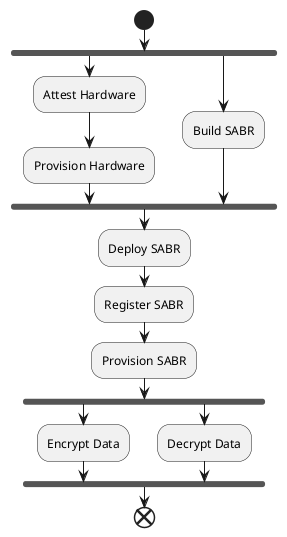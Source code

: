 @startuml
start
fork
:Attest Hardware;
:Provision Hardware;
fork again
:Build SABR;
end fork
:Deploy SABR;
:Register SABR;
:Provision SABR;
fork
:Encrypt Data;
fork again
:Decrypt Data;
end fork
end
@enduml
